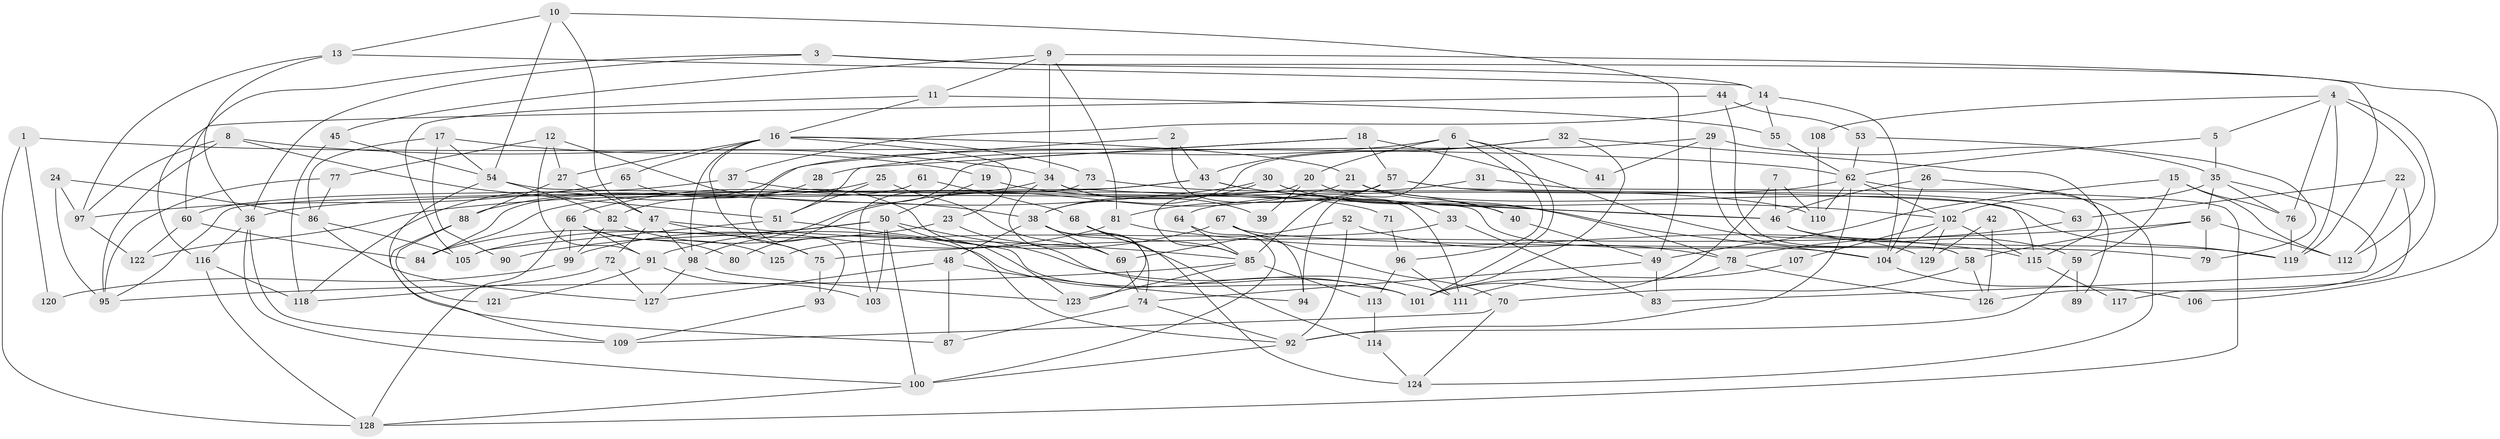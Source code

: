 // coarse degree distribution, {3: 0.19047619047619047, 4: 0.21428571428571427, 6: 0.08333333333333333, 7: 0.11904761904761904, 8: 0.08333333333333333, 5: 0.10714285714285714, 9: 0.047619047619047616, 2: 0.11904761904761904, 10: 0.023809523809523808, 13: 0.011904761904761904}
// Generated by graph-tools (version 1.1) at 2025/24/03/03/25 07:24:03]
// undirected, 129 vertices, 258 edges
graph export_dot {
graph [start="1"]
  node [color=gray90,style=filled];
  1;
  2;
  3;
  4;
  5;
  6;
  7;
  8;
  9;
  10;
  11;
  12;
  13;
  14;
  15;
  16;
  17;
  18;
  19;
  20;
  21;
  22;
  23;
  24;
  25;
  26;
  27;
  28;
  29;
  30;
  31;
  32;
  33;
  34;
  35;
  36;
  37;
  38;
  39;
  40;
  41;
  42;
  43;
  44;
  45;
  46;
  47;
  48;
  49;
  50;
  51;
  52;
  53;
  54;
  55;
  56;
  57;
  58;
  59;
  60;
  61;
  62;
  63;
  64;
  65;
  66;
  67;
  68;
  69;
  70;
  71;
  72;
  73;
  74;
  75;
  76;
  77;
  78;
  79;
  80;
  81;
  82;
  83;
  84;
  85;
  86;
  87;
  88;
  89;
  90;
  91;
  92;
  93;
  94;
  95;
  96;
  97;
  98;
  99;
  100;
  101;
  102;
  103;
  104;
  105;
  106;
  107;
  108;
  109;
  110;
  111;
  112;
  113;
  114;
  115;
  116;
  117;
  118;
  119;
  120;
  121;
  122;
  123;
  124;
  125;
  126;
  127;
  128;
  129;
  1 -- 62;
  1 -- 128;
  1 -- 120;
  2 -- 111;
  2 -- 43;
  2 -- 93;
  3 -- 119;
  3 -- 36;
  3 -- 14;
  3 -- 60;
  4 -- 112;
  4 -- 5;
  4 -- 76;
  4 -- 108;
  4 -- 119;
  4 -- 126;
  5 -- 62;
  5 -- 35;
  6 -- 101;
  6 -- 94;
  6 -- 20;
  6 -- 28;
  6 -- 41;
  6 -- 96;
  7 -- 46;
  7 -- 101;
  7 -- 110;
  8 -- 95;
  8 -- 97;
  8 -- 34;
  8 -- 51;
  9 -- 45;
  9 -- 34;
  9 -- 11;
  9 -- 81;
  9 -- 106;
  10 -- 54;
  10 -- 47;
  10 -- 13;
  10 -- 49;
  11 -- 16;
  11 -- 55;
  11 -- 105;
  12 -- 77;
  12 -- 38;
  12 -- 27;
  12 -- 91;
  13 -- 14;
  13 -- 36;
  13 -- 97;
  14 -- 104;
  14 -- 37;
  14 -- 55;
  15 -- 76;
  15 -- 59;
  15 -- 49;
  15 -- 112;
  16 -- 23;
  16 -- 75;
  16 -- 21;
  16 -- 27;
  16 -- 65;
  16 -- 73;
  16 -- 98;
  17 -- 54;
  17 -- 86;
  17 -- 19;
  17 -- 90;
  18 -- 57;
  18 -- 51;
  18 -- 118;
  18 -- 129;
  19 -- 40;
  19 -- 50;
  20 -- 85;
  20 -- 33;
  20 -- 39;
  21 -- 119;
  21 -- 40;
  21 -- 80;
  22 -- 112;
  22 -- 63;
  22 -- 117;
  23 -- 101;
  23 -- 105;
  24 -- 97;
  24 -- 95;
  24 -- 86;
  25 -- 51;
  25 -- 88;
  25 -- 69;
  26 -- 46;
  26 -- 104;
  26 -- 124;
  27 -- 47;
  27 -- 88;
  28 -- 82;
  29 -- 58;
  29 -- 98;
  29 -- 35;
  29 -- 41;
  30 -- 38;
  30 -- 122;
  30 -- 78;
  30 -- 104;
  31 -- 128;
  31 -- 36;
  32 -- 115;
  32 -- 38;
  32 -- 43;
  32 -- 101;
  33 -- 83;
  33 -- 125;
  34 -- 69;
  34 -- 39;
  34 -- 46;
  34 -- 66;
  35 -- 76;
  35 -- 56;
  35 -- 83;
  35 -- 102;
  36 -- 100;
  36 -- 109;
  36 -- 116;
  37 -- 60;
  37 -- 71;
  38 -- 124;
  38 -- 69;
  38 -- 48;
  38 -- 74;
  40 -- 49;
  42 -- 129;
  42 -- 126;
  43 -- 102;
  43 -- 46;
  43 -- 84;
  43 -- 95;
  44 -- 116;
  44 -- 58;
  44 -- 53;
  45 -- 118;
  45 -- 54;
  46 -- 59;
  46 -- 119;
  47 -- 72;
  47 -- 75;
  47 -- 85;
  47 -- 98;
  48 -- 127;
  48 -- 87;
  48 -- 94;
  49 -- 74;
  49 -- 83;
  50 -- 92;
  50 -- 84;
  50 -- 90;
  50 -- 100;
  50 -- 103;
  50 -- 111;
  51 -- 101;
  51 -- 105;
  52 -- 69;
  52 -- 92;
  52 -- 78;
  53 -- 62;
  53 -- 79;
  54 -- 87;
  54 -- 104;
  54 -- 82;
  55 -- 62;
  56 -- 58;
  56 -- 75;
  56 -- 79;
  56 -- 112;
  57 -- 81;
  57 -- 115;
  57 -- 63;
  57 -- 85;
  58 -- 126;
  58 -- 70;
  59 -- 92;
  59 -- 89;
  60 -- 84;
  60 -- 122;
  61 -- 84;
  61 -- 68;
  62 -- 64;
  62 -- 89;
  62 -- 92;
  62 -- 102;
  62 -- 110;
  63 -- 78;
  64 -- 100;
  64 -- 85;
  65 -- 123;
  65 -- 97;
  66 -- 91;
  66 -- 80;
  66 -- 99;
  66 -- 125;
  66 -- 128;
  67 -- 79;
  67 -- 91;
  67 -- 70;
  67 -- 94;
  68 -- 123;
  68 -- 85;
  68 -- 114;
  69 -- 74;
  70 -- 109;
  70 -- 124;
  71 -- 96;
  72 -- 118;
  72 -- 127;
  73 -- 110;
  73 -- 103;
  74 -- 87;
  74 -- 92;
  75 -- 93;
  76 -- 119;
  77 -- 95;
  77 -- 86;
  78 -- 101;
  78 -- 126;
  81 -- 99;
  81 -- 115;
  82 -- 101;
  82 -- 99;
  85 -- 95;
  85 -- 113;
  85 -- 123;
  86 -- 105;
  86 -- 127;
  88 -- 109;
  88 -- 121;
  91 -- 103;
  91 -- 121;
  92 -- 100;
  93 -- 109;
  96 -- 113;
  96 -- 111;
  97 -- 122;
  98 -- 123;
  98 -- 127;
  99 -- 120;
  100 -- 128;
  102 -- 104;
  102 -- 107;
  102 -- 115;
  102 -- 129;
  104 -- 106;
  107 -- 111;
  108 -- 110;
  113 -- 114;
  114 -- 124;
  115 -- 117;
  116 -- 128;
  116 -- 118;
}
